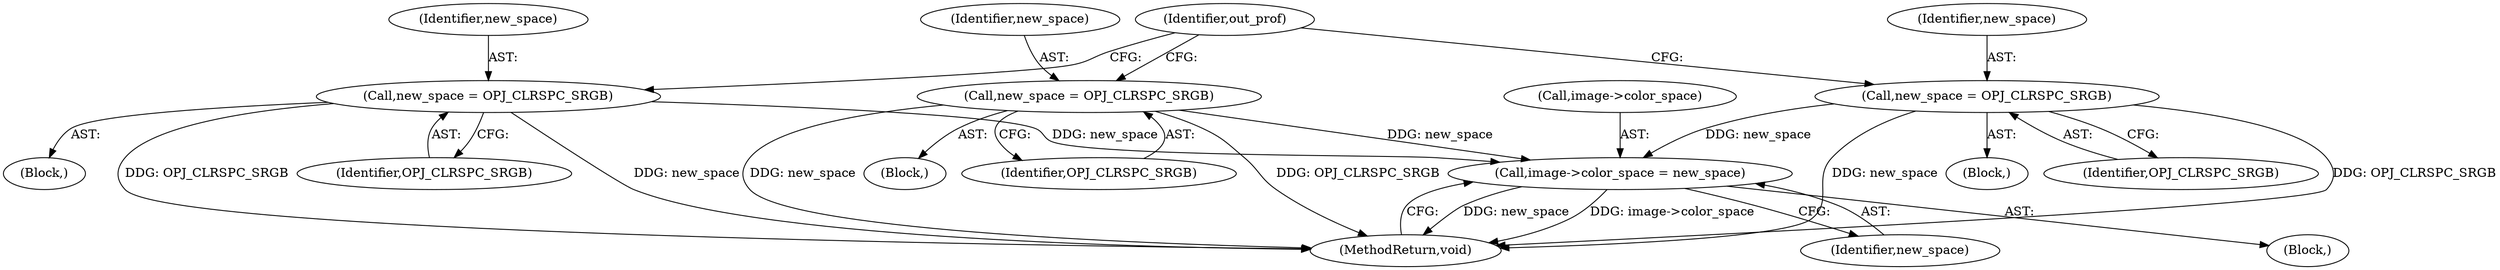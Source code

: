 digraph "0_openjpeg_2e5ab1d9987831c981ff05862e8ccf1381ed58ea@pointer" {
"1001482" [label="(Call,image->color_space = new_space)"];
"1000341" [label="(Call,new_space = OPJ_CLRSPC_SRGB)"];
"1000359" [label="(Call,new_space = OPJ_CLRSPC_SRGB)"];
"1000377" [label="(Call,new_space = OPJ_CLRSPC_SRGB)"];
"1000342" [label="(Identifier,new_space)"];
"1001482" [label="(Call,image->color_space = new_space)"];
"1000367" [label="(Block,)"];
"1000411" [label="(Identifier,out_prof)"];
"1000213" [label="(Block,)"];
"1000377" [label="(Call,new_space = OPJ_CLRSPC_SRGB)"];
"1000349" [label="(Block,)"];
"1001481" [label="(Block,)"];
"1000343" [label="(Identifier,OPJ_CLRSPC_SRGB)"];
"1001483" [label="(Call,image->color_space)"];
"1000360" [label="(Identifier,new_space)"];
"1001487" [label="(MethodReturn,void)"];
"1000341" [label="(Call,new_space = OPJ_CLRSPC_SRGB)"];
"1000379" [label="(Identifier,OPJ_CLRSPC_SRGB)"];
"1000378" [label="(Identifier,new_space)"];
"1000361" [label="(Identifier,OPJ_CLRSPC_SRGB)"];
"1000359" [label="(Call,new_space = OPJ_CLRSPC_SRGB)"];
"1001486" [label="(Identifier,new_space)"];
"1001482" -> "1001481"  [label="AST: "];
"1001482" -> "1001486"  [label="CFG: "];
"1001483" -> "1001482"  [label="AST: "];
"1001486" -> "1001482"  [label="AST: "];
"1001487" -> "1001482"  [label="CFG: "];
"1001482" -> "1001487"  [label="DDG: new_space"];
"1001482" -> "1001487"  [label="DDG: image->color_space"];
"1000341" -> "1001482"  [label="DDG: new_space"];
"1000359" -> "1001482"  [label="DDG: new_space"];
"1000377" -> "1001482"  [label="DDG: new_space"];
"1000341" -> "1000213"  [label="AST: "];
"1000341" -> "1000343"  [label="CFG: "];
"1000342" -> "1000341"  [label="AST: "];
"1000343" -> "1000341"  [label="AST: "];
"1000411" -> "1000341"  [label="CFG: "];
"1000341" -> "1001487"  [label="DDG: OPJ_CLRSPC_SRGB"];
"1000341" -> "1001487"  [label="DDG: new_space"];
"1000359" -> "1000349"  [label="AST: "];
"1000359" -> "1000361"  [label="CFG: "];
"1000360" -> "1000359"  [label="AST: "];
"1000361" -> "1000359"  [label="AST: "];
"1000411" -> "1000359"  [label="CFG: "];
"1000359" -> "1001487"  [label="DDG: OPJ_CLRSPC_SRGB"];
"1000359" -> "1001487"  [label="DDG: new_space"];
"1000377" -> "1000367"  [label="AST: "];
"1000377" -> "1000379"  [label="CFG: "];
"1000378" -> "1000377"  [label="AST: "];
"1000379" -> "1000377"  [label="AST: "];
"1000411" -> "1000377"  [label="CFG: "];
"1000377" -> "1001487"  [label="DDG: OPJ_CLRSPC_SRGB"];
"1000377" -> "1001487"  [label="DDG: new_space"];
}
